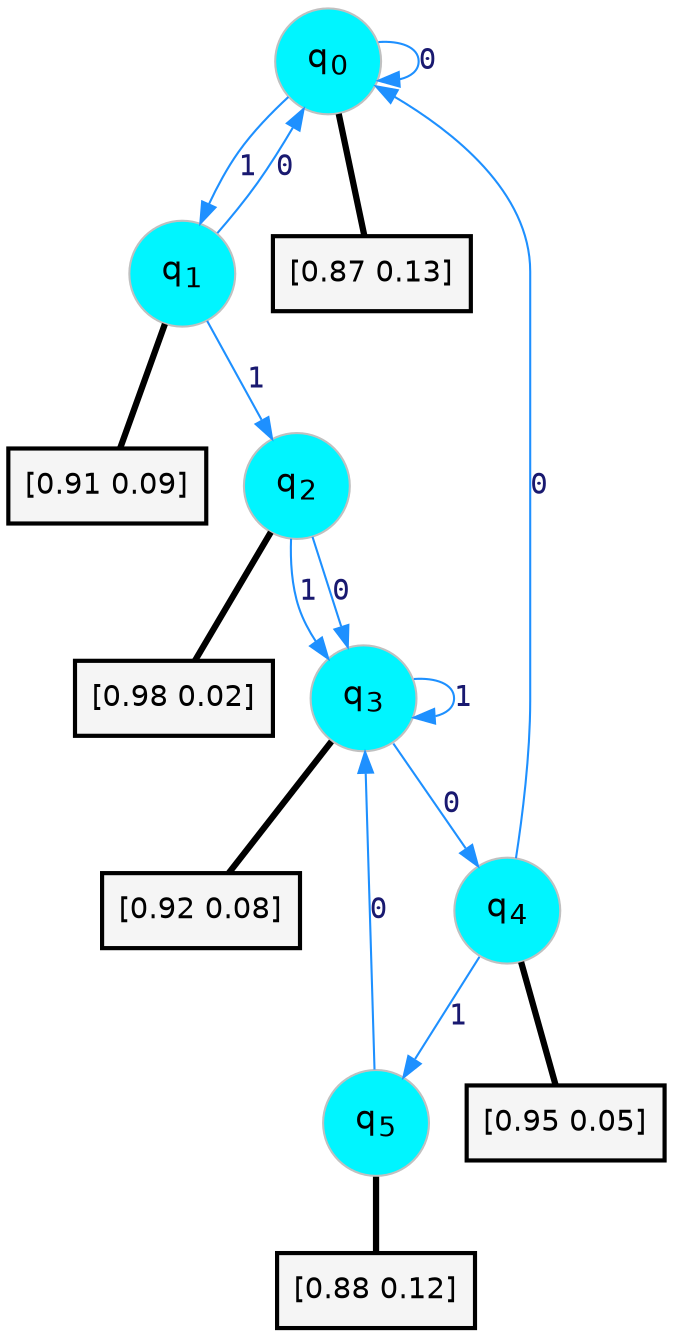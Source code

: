 digraph G {
graph [
bgcolor=transparent, dpi=300, rankdir=TD, size="40,25"];
node [
color=gray, fillcolor=turquoise1, fontcolor=black, fontname=Helvetica, fontsize=16, fontweight=bold, shape=circle, style=filled];
edge [
arrowsize=1, color=dodgerblue1, fontcolor=midnightblue, fontname=courier, fontweight=bold, penwidth=1, style=solid, weight=20];
0[label=<q<SUB>0</SUB>>];
1[label=<q<SUB>1</SUB>>];
2[label=<q<SUB>2</SUB>>];
3[label=<q<SUB>3</SUB>>];
4[label=<q<SUB>4</SUB>>];
5[label=<q<SUB>5</SUB>>];
6[label="[0.87 0.13]", shape=box,fontcolor=black, fontname=Helvetica, fontsize=14, penwidth=2, fillcolor=whitesmoke,color=black];
7[label="[0.91 0.09]", shape=box,fontcolor=black, fontname=Helvetica, fontsize=14, penwidth=2, fillcolor=whitesmoke,color=black];
8[label="[0.98 0.02]", shape=box,fontcolor=black, fontname=Helvetica, fontsize=14, penwidth=2, fillcolor=whitesmoke,color=black];
9[label="[0.92 0.08]", shape=box,fontcolor=black, fontname=Helvetica, fontsize=14, penwidth=2, fillcolor=whitesmoke,color=black];
10[label="[0.95 0.05]", shape=box,fontcolor=black, fontname=Helvetica, fontsize=14, penwidth=2, fillcolor=whitesmoke,color=black];
11[label="[0.88 0.12]", shape=box,fontcolor=black, fontname=Helvetica, fontsize=14, penwidth=2, fillcolor=whitesmoke,color=black];
0->0 [label=0];
0->1 [label=1];
0->6 [arrowhead=none, penwidth=3,color=black];
1->0 [label=0];
1->2 [label=1];
1->7 [arrowhead=none, penwidth=3,color=black];
2->3 [label=0];
2->3 [label=1];
2->8 [arrowhead=none, penwidth=3,color=black];
3->4 [label=0];
3->3 [label=1];
3->9 [arrowhead=none, penwidth=3,color=black];
4->0 [label=0];
4->5 [label=1];
4->10 [arrowhead=none, penwidth=3,color=black];
5->3 [label=0];
5->11 [arrowhead=none, penwidth=3,color=black];
}

